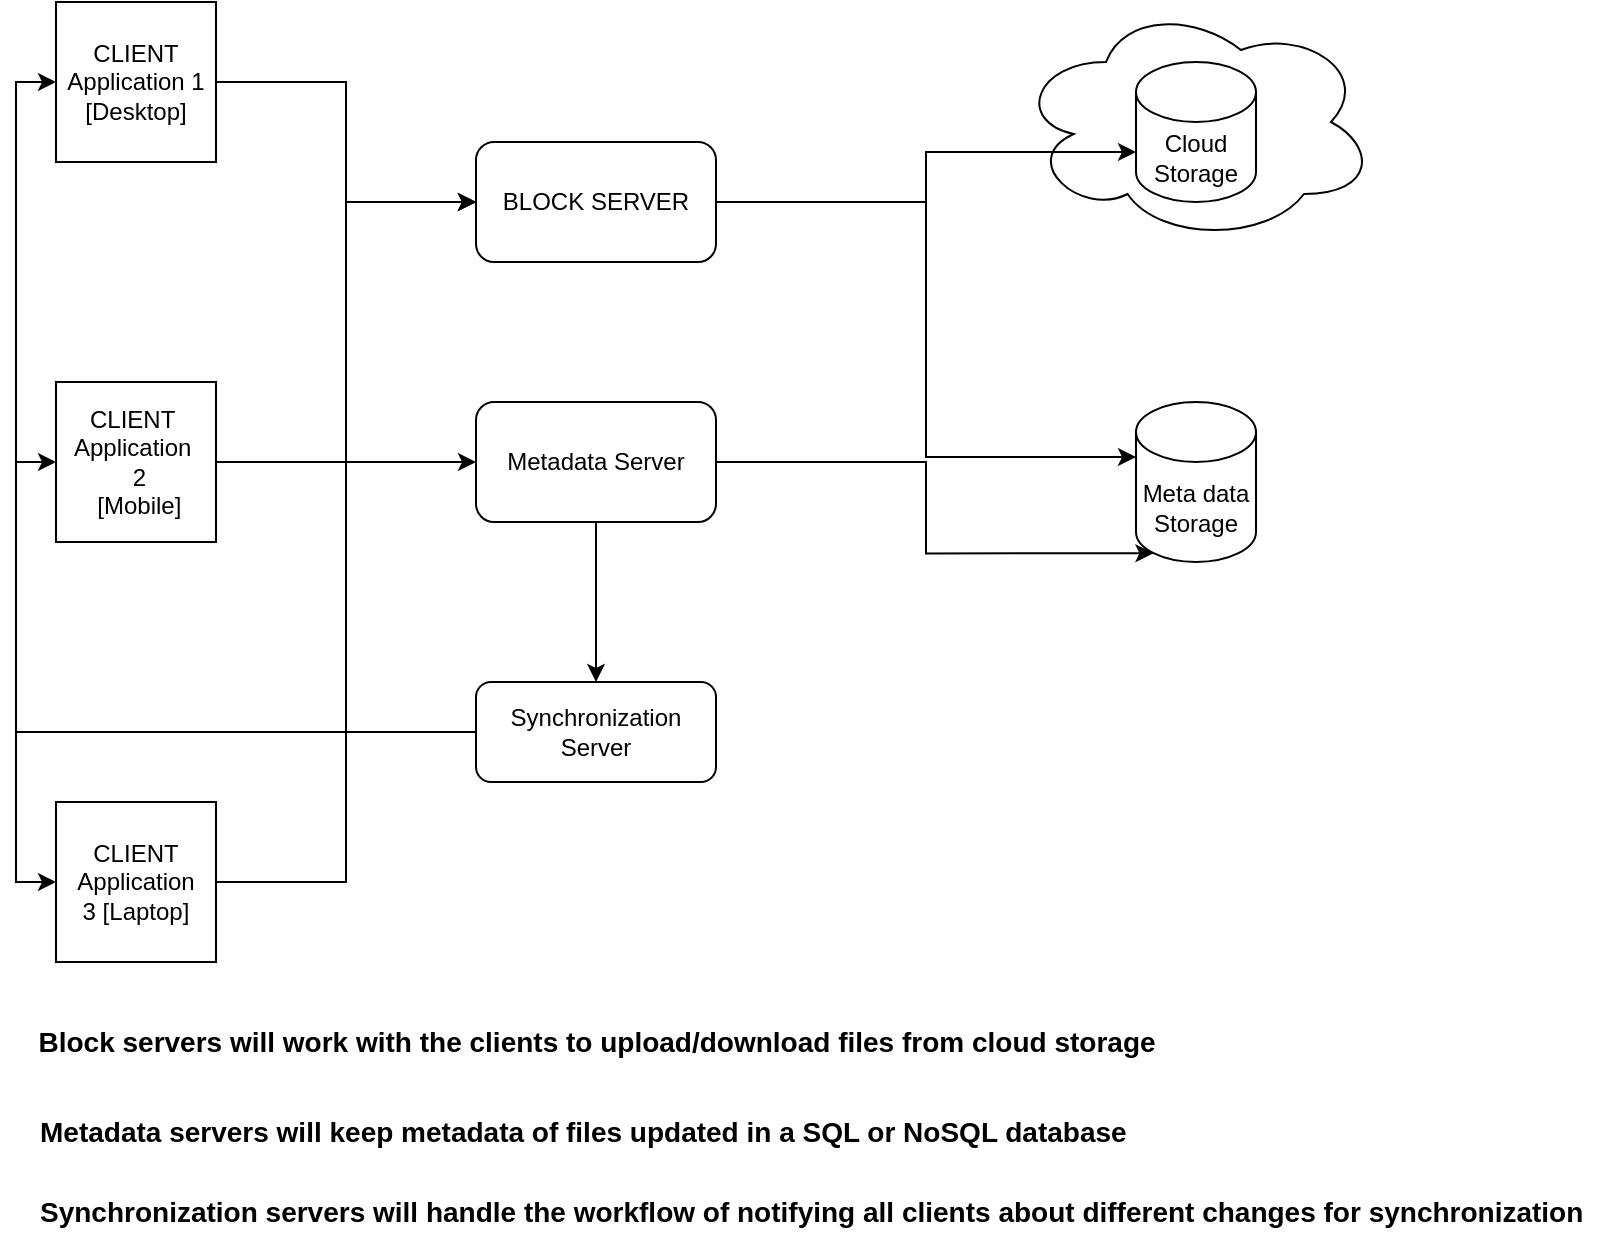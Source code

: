 <mxfile version="13.7.3" type="github">
  <diagram id="4WW-Pr0SpVSJkoUppzza" name="Page-1">
    <mxGraphModel dx="1038" dy="580" grid="1" gridSize="10" guides="1" tooltips="1" connect="1" arrows="1" fold="1" page="1" pageScale="1" pageWidth="850" pageHeight="1100" math="0" shadow="0">
      <root>
        <mxCell id="0" />
        <mxCell id="1" parent="0" />
        <mxCell id="F1TERW5y5AxO93p60IZN-12" style="edgeStyle=orthogonalEdgeStyle;rounded=0;orthogonalLoop=1;jettySize=auto;html=1;exitX=1;exitY=0.5;exitDx=0;exitDy=0;entryX=0;entryY=0.5;entryDx=0;entryDy=0;" edge="1" parent="1" source="F1TERW5y5AxO93p60IZN-2" target="F1TERW5y5AxO93p60IZN-5">
          <mxGeometry relative="1" as="geometry" />
        </mxCell>
        <mxCell id="F1TERW5y5AxO93p60IZN-15" style="edgeStyle=orthogonalEdgeStyle;rounded=0;orthogonalLoop=1;jettySize=auto;html=1;entryX=0;entryY=0.5;entryDx=0;entryDy=0;" edge="1" parent="1" source="F1TERW5y5AxO93p60IZN-2" target="F1TERW5y5AxO93p60IZN-6">
          <mxGeometry relative="1" as="geometry" />
        </mxCell>
        <mxCell id="F1TERW5y5AxO93p60IZN-2" value="CLIENT Application 1 [Desktop]" style="whiteSpace=wrap;html=1;aspect=fixed;" vertex="1" parent="1">
          <mxGeometry x="110" y="50" width="80" height="80" as="geometry" />
        </mxCell>
        <mxCell id="F1TERW5y5AxO93p60IZN-13" style="edgeStyle=orthogonalEdgeStyle;rounded=0;orthogonalLoop=1;jettySize=auto;html=1;entryX=0;entryY=0.5;entryDx=0;entryDy=0;" edge="1" parent="1" source="F1TERW5y5AxO93p60IZN-3" target="F1TERW5y5AxO93p60IZN-5">
          <mxGeometry relative="1" as="geometry" />
        </mxCell>
        <mxCell id="F1TERW5y5AxO93p60IZN-3" value="&lt;span&gt;CLIENT&amp;nbsp;&lt;br&gt;&lt;/span&gt;Application&amp;nbsp;&lt;span&gt;&lt;br&gt;&amp;nbsp;2&lt;br&gt;&amp;nbsp;[Mobile]&lt;/span&gt;" style="whiteSpace=wrap;html=1;aspect=fixed;" vertex="1" parent="1">
          <mxGeometry x="110" y="240" width="80" height="80" as="geometry" />
        </mxCell>
        <mxCell id="F1TERW5y5AxO93p60IZN-14" style="edgeStyle=orthogonalEdgeStyle;rounded=0;orthogonalLoop=1;jettySize=auto;html=1;entryX=0;entryY=0.5;entryDx=0;entryDy=0;" edge="1" parent="1" source="F1TERW5y5AxO93p60IZN-4" target="F1TERW5y5AxO93p60IZN-5">
          <mxGeometry relative="1" as="geometry" />
        </mxCell>
        <mxCell id="F1TERW5y5AxO93p60IZN-4" value="&lt;span&gt;CLIENT&lt;br&gt;&amp;nbsp;&lt;/span&gt;Application&amp;nbsp;&lt;span&gt;&lt;br&gt;3 [Laptop]&lt;/span&gt;" style="whiteSpace=wrap;html=1;aspect=fixed;" vertex="1" parent="1">
          <mxGeometry x="110" y="450" width="80" height="80" as="geometry" />
        </mxCell>
        <mxCell id="F1TERW5y5AxO93p60IZN-27" style="edgeStyle=orthogonalEdgeStyle;rounded=0;orthogonalLoop=1;jettySize=auto;html=1;entryX=0;entryY=0;entryDx=0;entryDy=27.5;entryPerimeter=0;" edge="1" parent="1" source="F1TERW5y5AxO93p60IZN-5" target="F1TERW5y5AxO93p60IZN-11">
          <mxGeometry relative="1" as="geometry" />
        </mxCell>
        <mxCell id="F1TERW5y5AxO93p60IZN-5" value="BLOCK SERVER" style="rounded=1;whiteSpace=wrap;html=1;" vertex="1" parent="1">
          <mxGeometry x="320" y="120" width="120" height="60" as="geometry" />
        </mxCell>
        <mxCell id="F1TERW5y5AxO93p60IZN-16" value="" style="edgeStyle=orthogonalEdgeStyle;rounded=0;orthogonalLoop=1;jettySize=auto;html=1;" edge="1" parent="1" source="F1TERW5y5AxO93p60IZN-6" target="F1TERW5y5AxO93p60IZN-7">
          <mxGeometry relative="1" as="geometry" />
        </mxCell>
        <mxCell id="F1TERW5y5AxO93p60IZN-28" style="edgeStyle=orthogonalEdgeStyle;rounded=0;orthogonalLoop=1;jettySize=auto;html=1;entryX=0.145;entryY=1;entryDx=0;entryDy=-4.35;entryPerimeter=0;" edge="1" parent="1" source="F1TERW5y5AxO93p60IZN-6" target="F1TERW5y5AxO93p60IZN-11">
          <mxGeometry relative="1" as="geometry" />
        </mxCell>
        <mxCell id="F1TERW5y5AxO93p60IZN-6" value="Metadata Server" style="rounded=1;whiteSpace=wrap;html=1;" vertex="1" parent="1">
          <mxGeometry x="320" y="250" width="120" height="60" as="geometry" />
        </mxCell>
        <mxCell id="F1TERW5y5AxO93p60IZN-19" style="edgeStyle=orthogonalEdgeStyle;rounded=0;orthogonalLoop=1;jettySize=auto;html=1;entryX=0;entryY=0.5;entryDx=0;entryDy=0;" edge="1" parent="1" source="F1TERW5y5AxO93p60IZN-7" target="F1TERW5y5AxO93p60IZN-2">
          <mxGeometry relative="1" as="geometry" />
        </mxCell>
        <mxCell id="F1TERW5y5AxO93p60IZN-20" style="edgeStyle=orthogonalEdgeStyle;rounded=0;orthogonalLoop=1;jettySize=auto;html=1;entryX=0;entryY=0.5;entryDx=0;entryDy=0;" edge="1" parent="1" source="F1TERW5y5AxO93p60IZN-7" target="F1TERW5y5AxO93p60IZN-3">
          <mxGeometry relative="1" as="geometry" />
        </mxCell>
        <mxCell id="F1TERW5y5AxO93p60IZN-21" style="edgeStyle=orthogonalEdgeStyle;rounded=0;orthogonalLoop=1;jettySize=auto;html=1;entryX=0;entryY=0.5;entryDx=0;entryDy=0;" edge="1" parent="1" source="F1TERW5y5AxO93p60IZN-7" target="F1TERW5y5AxO93p60IZN-4">
          <mxGeometry relative="1" as="geometry" />
        </mxCell>
        <mxCell id="F1TERW5y5AxO93p60IZN-7" value="Synchronization Server" style="rounded=1;whiteSpace=wrap;html=1;" vertex="1" parent="1">
          <mxGeometry x="320" y="390" width="120" height="50" as="geometry" />
        </mxCell>
        <mxCell id="F1TERW5y5AxO93p60IZN-8" value="" style="ellipse;shape=cloud;whiteSpace=wrap;html=1;" vertex="1" parent="1">
          <mxGeometry x="590" y="50" width="180" height="120" as="geometry" />
        </mxCell>
        <mxCell id="F1TERW5y5AxO93p60IZN-9" value="Cloud Storage" style="shape=cylinder3;whiteSpace=wrap;html=1;boundedLbl=1;backgroundOutline=1;size=15;" vertex="1" parent="1">
          <mxGeometry x="650" y="80" width="60" height="70" as="geometry" />
        </mxCell>
        <mxCell id="F1TERW5y5AxO93p60IZN-11" value="Meta data Storage" style="shape=cylinder3;whiteSpace=wrap;html=1;boundedLbl=1;backgroundOutline=1;size=15;" vertex="1" parent="1">
          <mxGeometry x="650" y="250" width="60" height="80" as="geometry" />
        </mxCell>
        <mxCell id="F1TERW5y5AxO93p60IZN-22" style="edgeStyle=orthogonalEdgeStyle;rounded=0;orthogonalLoop=1;jettySize=auto;html=1;entryX=0;entryY=0;entryDx=0;entryDy=45;entryPerimeter=0;" edge="1" parent="1" source="F1TERW5y5AxO93p60IZN-5" target="F1TERW5y5AxO93p60IZN-9">
          <mxGeometry relative="1" as="geometry" />
        </mxCell>
        <mxCell id="F1TERW5y5AxO93p60IZN-29" value="&lt;b&gt;&lt;font style=&quot;font-size: 14px&quot;&gt;Block servers will work with the clients to upload/download files from cloud storage&lt;/font&gt;&lt;/b&gt;" style="text;html=1;align=center;verticalAlign=middle;resizable=0;points=[];autosize=1;" vertex="1" parent="1">
          <mxGeometry x="95" y="560" width="570" height="20" as="geometry" />
        </mxCell>
        <mxCell id="F1TERW5y5AxO93p60IZN-30" value="&lt;div&gt;&lt;b&gt;&lt;font style=&quot;font-size: 14px&quot;&gt;Metadata&amp;nbsp;&lt;span&gt;servers will keep metadata of files updated in a SQL or NoSQL database&lt;/span&gt;&lt;/font&gt;&lt;/b&gt;&lt;/div&gt;" style="text;whiteSpace=wrap;html=1;" vertex="1" parent="1">
          <mxGeometry x="100" y="600" width="560" height="30" as="geometry" />
        </mxCell>
        <mxCell id="F1TERW5y5AxO93p60IZN-31" value="&lt;div&gt;&lt;b&gt;&lt;font style=&quot;font-size: 14px&quot;&gt;Synchronization servers will handle the workflow of notifying&amp;nbsp;&lt;span&gt;all clients about different changes for synchronization&lt;/span&gt;&lt;/font&gt;&lt;/b&gt;&lt;/div&gt;" style="text;whiteSpace=wrap;html=1;" vertex="1" parent="1">
          <mxGeometry x="100" y="640" width="780" height="30" as="geometry" />
        </mxCell>
      </root>
    </mxGraphModel>
  </diagram>
</mxfile>
